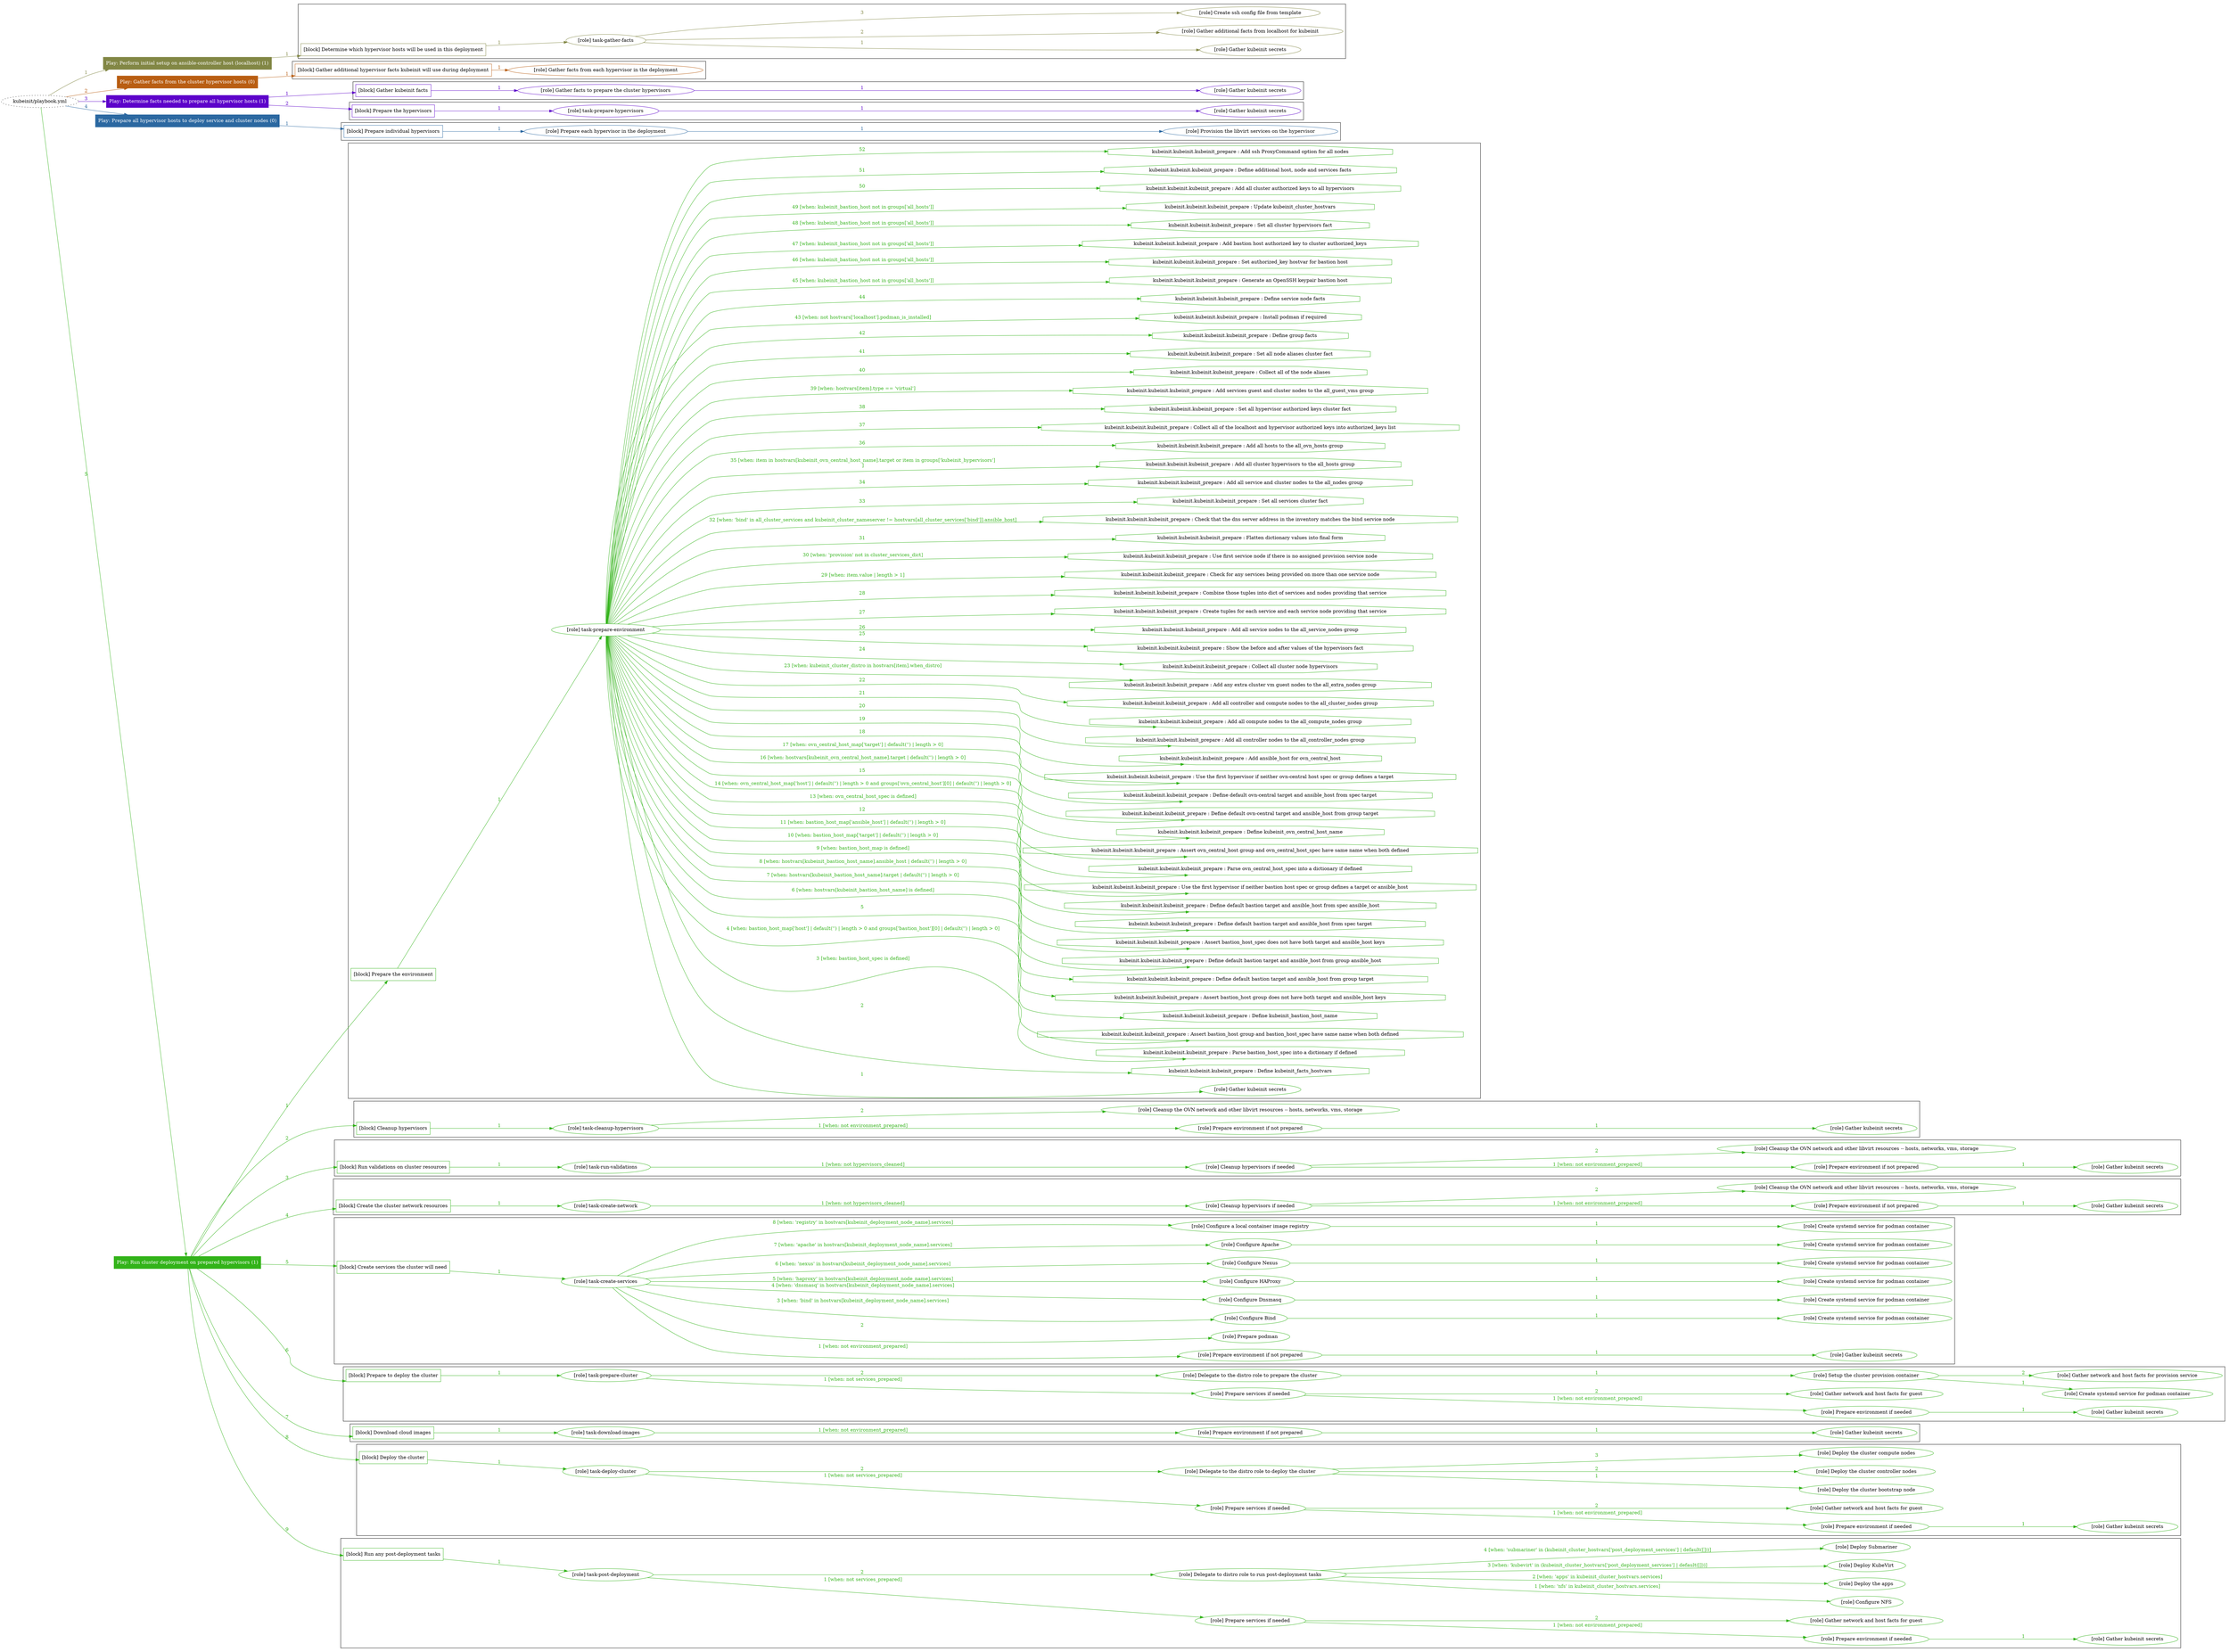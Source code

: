 digraph {
	graph [concentrate=true ordering=in rankdir=LR ratio=fill]
	edge [esep=5 sep=10]
	"kubeinit/playbook.yml" [URL="/home/runner/work/kubeinit/kubeinit/kubeinit/playbook.yml" id=playbook_bc2ef582 style=dotted]
	"kubeinit/playbook.yml" -> play_69678dbf [label="1 " color="#828745" fontcolor="#828745" id=edge_c04476a8 labeltooltip="1 " tooltip="1 "]
	subgraph "Play: Perform initial setup on ansible-controller host (localhost) (1)" {
		play_69678dbf [label="Play: Perform initial setup on ansible-controller host (localhost) (1)" URL="/home/runner/work/kubeinit/kubeinit/kubeinit/playbook.yml" color="#828745" fontcolor="#ffffff" id=play_69678dbf shape=box style=filled tooltip=localhost]
		play_69678dbf -> block_47e004d7 [label=1 color="#828745" fontcolor="#828745" id=edge_3282849e labeltooltip=1 tooltip=1]
		subgraph cluster_block_47e004d7 {
			block_47e004d7 [label="[block] Determine which hypervisor hosts will be used in this deployment" URL="/home/runner/work/kubeinit/kubeinit/kubeinit/playbook.yml" color="#828745" id=block_47e004d7 labeltooltip="Determine which hypervisor hosts will be used in this deployment" shape=box tooltip="Determine which hypervisor hosts will be used in this deployment"]
			block_47e004d7 -> role_096da523 [label="1 " color="#828745" fontcolor="#828745" id=edge_da2391fa labeltooltip="1 " tooltip="1 "]
			subgraph "task-gather-facts" {
				role_096da523 [label="[role] task-gather-facts" URL="/home/runner/work/kubeinit/kubeinit/kubeinit/playbook.yml" color="#828745" id=role_096da523 tooltip="task-gather-facts"]
				role_096da523 -> role_ea97b930 [label="1 " color="#828745" fontcolor="#828745" id=edge_ec5c5fc2 labeltooltip="1 " tooltip="1 "]
				subgraph "Gather kubeinit secrets" {
					role_ea97b930 [label="[role] Gather kubeinit secrets" URL="/home/runner/.ansible/collections/ansible_collections/kubeinit/kubeinit/roles/kubeinit_prepare/tasks/build_hypervisors_group.yml" color="#828745" id=role_ea97b930 tooltip="Gather kubeinit secrets"]
				}
				role_096da523 -> role_49c119bf [label="2 " color="#828745" fontcolor="#828745" id=edge_20191110 labeltooltip="2 " tooltip="2 "]
				subgraph "Gather additional facts from localhost for kubeinit" {
					role_49c119bf [label="[role] Gather additional facts from localhost for kubeinit" URL="/home/runner/.ansible/collections/ansible_collections/kubeinit/kubeinit/roles/kubeinit_prepare/tasks/build_hypervisors_group.yml" color="#828745" id=role_49c119bf tooltip="Gather additional facts from localhost for kubeinit"]
				}
				role_096da523 -> role_e5c75419 [label="3 " color="#828745" fontcolor="#828745" id=edge_219fae73 labeltooltip="3 " tooltip="3 "]
				subgraph "Create ssh config file from template" {
					role_e5c75419 [label="[role] Create ssh config file from template" URL="/home/runner/.ansible/collections/ansible_collections/kubeinit/kubeinit/roles/kubeinit_prepare/tasks/build_hypervisors_group.yml" color="#828745" id=role_e5c75419 tooltip="Create ssh config file from template"]
				}
			}
		}
	}
	"kubeinit/playbook.yml" -> play_a611685a [label="2 " color="#b95e13" fontcolor="#b95e13" id=edge_06da2b24 labeltooltip="2 " tooltip="2 "]
	subgraph "Play: Gather facts from the cluster hypervisor hosts (0)" {
		play_a611685a [label="Play: Gather facts from the cluster hypervisor hosts (0)" URL="/home/runner/work/kubeinit/kubeinit/kubeinit/playbook.yml" color="#b95e13" fontcolor="#ffffff" id=play_a611685a shape=box style=filled tooltip="Play: Gather facts from the cluster hypervisor hosts (0)"]
		play_a611685a -> block_93660232 [label=1 color="#b95e13" fontcolor="#b95e13" id=edge_4b075c76 labeltooltip=1 tooltip=1]
		subgraph cluster_block_93660232 {
			block_93660232 [label="[block] Gather additional hypervisor facts kubeinit will use during deployment" URL="/home/runner/work/kubeinit/kubeinit/kubeinit/playbook.yml" color="#b95e13" id=block_93660232 labeltooltip="Gather additional hypervisor facts kubeinit will use during deployment" shape=box tooltip="Gather additional hypervisor facts kubeinit will use during deployment"]
			block_93660232 -> role_fd226b02 [label="1 " color="#b95e13" fontcolor="#b95e13" id=edge_87af54b2 labeltooltip="1 " tooltip="1 "]
			subgraph "Gather facts from each hypervisor in the deployment" {
				role_fd226b02 [label="[role] Gather facts from each hypervisor in the deployment" URL="/home/runner/work/kubeinit/kubeinit/kubeinit/playbook.yml" color="#b95e13" id=role_fd226b02 tooltip="Gather facts from each hypervisor in the deployment"]
			}
		}
	}
	"kubeinit/playbook.yml" -> play_6582ec3b [label="3 " color="#5d02ca" fontcolor="#5d02ca" id=edge_59041e48 labeltooltip="3 " tooltip="3 "]
	subgraph "Play: Determine facts needed to prepare all hypervisor hosts (1)" {
		play_6582ec3b [label="Play: Determine facts needed to prepare all hypervisor hosts (1)" URL="/home/runner/work/kubeinit/kubeinit/kubeinit/playbook.yml" color="#5d02ca" fontcolor="#ffffff" id=play_6582ec3b shape=box style=filled tooltip=localhost]
		play_6582ec3b -> block_b8afaf4f [label=1 color="#5d02ca" fontcolor="#5d02ca" id=edge_19daf27f labeltooltip=1 tooltip=1]
		subgraph cluster_block_b8afaf4f {
			block_b8afaf4f [label="[block] Gather kubeinit facts" URL="/home/runner/work/kubeinit/kubeinit/kubeinit/playbook.yml" color="#5d02ca" id=block_b8afaf4f labeltooltip="Gather kubeinit facts" shape=box tooltip="Gather kubeinit facts"]
			block_b8afaf4f -> role_c70c896e [label="1 " color="#5d02ca" fontcolor="#5d02ca" id=edge_3354a6ad labeltooltip="1 " tooltip="1 "]
			subgraph "Gather facts to prepare the cluster hypervisors" {
				role_c70c896e [label="[role] Gather facts to prepare the cluster hypervisors" URL="/home/runner/work/kubeinit/kubeinit/kubeinit/playbook.yml" color="#5d02ca" id=role_c70c896e tooltip="Gather facts to prepare the cluster hypervisors"]
				role_c70c896e -> role_82f73f4d [label="1 " color="#5d02ca" fontcolor="#5d02ca" id=edge_e2e2c83f labeltooltip="1 " tooltip="1 "]
				subgraph "Gather kubeinit secrets" {
					role_82f73f4d [label="[role] Gather kubeinit secrets" URL="/home/runner/.ansible/collections/ansible_collections/kubeinit/kubeinit/roles/kubeinit_prepare/tasks/gather_kubeinit_facts.yml" color="#5d02ca" id=role_82f73f4d tooltip="Gather kubeinit secrets"]
				}
			}
		}
		play_6582ec3b -> block_ef8fccac [label=2 color="#5d02ca" fontcolor="#5d02ca" id=edge_a913a5fd labeltooltip=2 tooltip=2]
		subgraph cluster_block_ef8fccac {
			block_ef8fccac [label="[block] Prepare the hypervisors" URL="/home/runner/work/kubeinit/kubeinit/kubeinit/playbook.yml" color="#5d02ca" id=block_ef8fccac labeltooltip="Prepare the hypervisors" shape=box tooltip="Prepare the hypervisors"]
			block_ef8fccac -> role_87285a44 [label="1 " color="#5d02ca" fontcolor="#5d02ca" id=edge_14573ada labeltooltip="1 " tooltip="1 "]
			subgraph "task-prepare-hypervisors" {
				role_87285a44 [label="[role] task-prepare-hypervisors" URL="/home/runner/work/kubeinit/kubeinit/kubeinit/playbook.yml" color="#5d02ca" id=role_87285a44 tooltip="task-prepare-hypervisors"]
				role_87285a44 -> role_0fac2afc [label="1 " color="#5d02ca" fontcolor="#5d02ca" id=edge_4347a2fa labeltooltip="1 " tooltip="1 "]
				subgraph "Gather kubeinit secrets" {
					role_0fac2afc [label="[role] Gather kubeinit secrets" URL="/home/runner/.ansible/collections/ansible_collections/kubeinit/kubeinit/roles/kubeinit_prepare/tasks/gather_kubeinit_facts.yml" color="#5d02ca" id=role_0fac2afc tooltip="Gather kubeinit secrets"]
				}
			}
		}
	}
	"kubeinit/playbook.yml" -> play_e2522cb6 [label="4 " color="#2b68a1" fontcolor="#2b68a1" id=edge_a3096ce0 labeltooltip="4 " tooltip="4 "]
	subgraph "Play: Prepare all hypervisor hosts to deploy service and cluster nodes (0)" {
		play_e2522cb6 [label="Play: Prepare all hypervisor hosts to deploy service and cluster nodes (0)" URL="/home/runner/work/kubeinit/kubeinit/kubeinit/playbook.yml" color="#2b68a1" fontcolor="#ffffff" id=play_e2522cb6 shape=box style=filled tooltip="Play: Prepare all hypervisor hosts to deploy service and cluster nodes (0)"]
		play_e2522cb6 -> block_8b49a9fb [label=1 color="#2b68a1" fontcolor="#2b68a1" id=edge_0d986c25 labeltooltip=1 tooltip=1]
		subgraph cluster_block_8b49a9fb {
			block_8b49a9fb [label="[block] Prepare individual hypervisors" URL="/home/runner/work/kubeinit/kubeinit/kubeinit/playbook.yml" color="#2b68a1" id=block_8b49a9fb labeltooltip="Prepare individual hypervisors" shape=box tooltip="Prepare individual hypervisors"]
			block_8b49a9fb -> role_555e27be [label="1 " color="#2b68a1" fontcolor="#2b68a1" id=edge_854d5cff labeltooltip="1 " tooltip="1 "]
			subgraph "Prepare each hypervisor in the deployment" {
				role_555e27be [label="[role] Prepare each hypervisor in the deployment" URL="/home/runner/work/kubeinit/kubeinit/kubeinit/playbook.yml" color="#2b68a1" id=role_555e27be tooltip="Prepare each hypervisor in the deployment"]
				role_555e27be -> role_442c5ae1 [label="1 " color="#2b68a1" fontcolor="#2b68a1" id=edge_937cdb3c labeltooltip="1 " tooltip="1 "]
				subgraph "Provision the libvirt services on the hypervisor" {
					role_442c5ae1 [label="[role] Provision the libvirt services on the hypervisor" URL="/home/runner/.ansible/collections/ansible_collections/kubeinit/kubeinit/roles/kubeinit_prepare/tasks/prepare_hypervisor.yml" color="#2b68a1" id=role_442c5ae1 tooltip="Provision the libvirt services on the hypervisor"]
				}
			}
		}
	}
	"kubeinit/playbook.yml" -> play_3f878823 [label="5 " color="#32b319" fontcolor="#32b319" id=edge_d71ae014 labeltooltip="5 " tooltip="5 "]
	subgraph "Play: Run cluster deployment on prepared hypervisors (1)" {
		play_3f878823 [label="Play: Run cluster deployment on prepared hypervisors (1)" URL="/home/runner/work/kubeinit/kubeinit/kubeinit/playbook.yml" color="#32b319" fontcolor="#ffffff" id=play_3f878823 shape=box style=filled tooltip=localhost]
		play_3f878823 -> block_90d223f6 [label=1 color="#32b319" fontcolor="#32b319" id=edge_04c23134 labeltooltip=1 tooltip=1]
		subgraph cluster_block_90d223f6 {
			block_90d223f6 [label="[block] Prepare the environment" URL="/home/runner/work/kubeinit/kubeinit/kubeinit/playbook.yml" color="#32b319" id=block_90d223f6 labeltooltip="Prepare the environment" shape=box tooltip="Prepare the environment"]
			block_90d223f6 -> role_ed3651f2 [label="1 " color="#32b319" fontcolor="#32b319" id=edge_ce74787c labeltooltip="1 " tooltip="1 "]
			subgraph "task-prepare-environment" {
				role_ed3651f2 [label="[role] task-prepare-environment" URL="/home/runner/work/kubeinit/kubeinit/kubeinit/playbook.yml" color="#32b319" id=role_ed3651f2 tooltip="task-prepare-environment"]
				role_ed3651f2 -> role_b8126ede [label="1 " color="#32b319" fontcolor="#32b319" id=edge_54f05c70 labeltooltip="1 " tooltip="1 "]
				subgraph "Gather kubeinit secrets" {
					role_b8126ede [label="[role] Gather kubeinit secrets" URL="/home/runner/.ansible/collections/ansible_collections/kubeinit/kubeinit/roles/kubeinit_prepare/tasks/gather_kubeinit_facts.yml" color="#32b319" id=role_b8126ede tooltip="Gather kubeinit secrets"]
				}
				task_bb3a258a [label="kubeinit.kubeinit.kubeinit_prepare : Define kubeinit_facts_hostvars" URL="/home/runner/.ansible/collections/ansible_collections/kubeinit/kubeinit/roles/kubeinit_prepare/tasks/main.yml" color="#32b319" id=task_bb3a258a shape=octagon tooltip="kubeinit.kubeinit.kubeinit_prepare : Define kubeinit_facts_hostvars"]
				role_ed3651f2 -> task_bb3a258a [label="2 " color="#32b319" fontcolor="#32b319" id=edge_d0b989e2 labeltooltip="2 " tooltip="2 "]
				task_495b770a [label="kubeinit.kubeinit.kubeinit_prepare : Parse bastion_host_spec into a dictionary if defined" URL="/home/runner/.ansible/collections/ansible_collections/kubeinit/kubeinit/roles/kubeinit_prepare/tasks/main.yml" color="#32b319" id=task_495b770a shape=octagon tooltip="kubeinit.kubeinit.kubeinit_prepare : Parse bastion_host_spec into a dictionary if defined"]
				role_ed3651f2 -> task_495b770a [label="3 [when: bastion_host_spec is defined]" color="#32b319" fontcolor="#32b319" id=edge_94d51dd9 labeltooltip="3 [when: bastion_host_spec is defined]" tooltip="3 [when: bastion_host_spec is defined]"]
				task_6701f63f [label="kubeinit.kubeinit.kubeinit_prepare : Assert bastion_host group and bastion_host_spec have same name when both defined" URL="/home/runner/.ansible/collections/ansible_collections/kubeinit/kubeinit/roles/kubeinit_prepare/tasks/main.yml" color="#32b319" id=task_6701f63f shape=octagon tooltip="kubeinit.kubeinit.kubeinit_prepare : Assert bastion_host group and bastion_host_spec have same name when both defined"]
				role_ed3651f2 -> task_6701f63f [label="4 [when: bastion_host_map['host'] | default('') | length > 0 and groups['bastion_host'][0] | default('') | length > 0]" color="#32b319" fontcolor="#32b319" id=edge_558a7ef2 labeltooltip="4 [when: bastion_host_map['host'] | default('') | length > 0 and groups['bastion_host'][0] | default('') | length > 0]" tooltip="4 [when: bastion_host_map['host'] | default('') | length > 0 and groups['bastion_host'][0] | default('') | length > 0]"]
				task_157b0dfa [label="kubeinit.kubeinit.kubeinit_prepare : Define kubeinit_bastion_host_name" URL="/home/runner/.ansible/collections/ansible_collections/kubeinit/kubeinit/roles/kubeinit_prepare/tasks/main.yml" color="#32b319" id=task_157b0dfa shape=octagon tooltip="kubeinit.kubeinit.kubeinit_prepare : Define kubeinit_bastion_host_name"]
				role_ed3651f2 -> task_157b0dfa [label="5 " color="#32b319" fontcolor="#32b319" id=edge_b7ea28ca labeltooltip="5 " tooltip="5 "]
				task_47547c47 [label="kubeinit.kubeinit.kubeinit_prepare : Assert bastion_host group does not have both target and ansible_host keys" URL="/home/runner/.ansible/collections/ansible_collections/kubeinit/kubeinit/roles/kubeinit_prepare/tasks/main.yml" color="#32b319" id=task_47547c47 shape=octagon tooltip="kubeinit.kubeinit.kubeinit_prepare : Assert bastion_host group does not have both target and ansible_host keys"]
				role_ed3651f2 -> task_47547c47 [label="6 [when: hostvars[kubeinit_bastion_host_name] is defined]" color="#32b319" fontcolor="#32b319" id=edge_198e7570 labeltooltip="6 [when: hostvars[kubeinit_bastion_host_name] is defined]" tooltip="6 [when: hostvars[kubeinit_bastion_host_name] is defined]"]
				task_bc12605f [label="kubeinit.kubeinit.kubeinit_prepare : Define default bastion target and ansible_host from group target" URL="/home/runner/.ansible/collections/ansible_collections/kubeinit/kubeinit/roles/kubeinit_prepare/tasks/main.yml" color="#32b319" id=task_bc12605f shape=octagon tooltip="kubeinit.kubeinit.kubeinit_prepare : Define default bastion target and ansible_host from group target"]
				role_ed3651f2 -> task_bc12605f [label="7 [when: hostvars[kubeinit_bastion_host_name].target | default('') | length > 0]" color="#32b319" fontcolor="#32b319" id=edge_5225e8c9 labeltooltip="7 [when: hostvars[kubeinit_bastion_host_name].target | default('') | length > 0]" tooltip="7 [when: hostvars[kubeinit_bastion_host_name].target | default('') | length > 0]"]
				task_7bf472af [label="kubeinit.kubeinit.kubeinit_prepare : Define default bastion target and ansible_host from group ansible_host" URL="/home/runner/.ansible/collections/ansible_collections/kubeinit/kubeinit/roles/kubeinit_prepare/tasks/main.yml" color="#32b319" id=task_7bf472af shape=octagon tooltip="kubeinit.kubeinit.kubeinit_prepare : Define default bastion target and ansible_host from group ansible_host"]
				role_ed3651f2 -> task_7bf472af [label="8 [when: hostvars[kubeinit_bastion_host_name].ansible_host | default('') | length > 0]" color="#32b319" fontcolor="#32b319" id=edge_2e89a9e3 labeltooltip="8 [when: hostvars[kubeinit_bastion_host_name].ansible_host | default('') | length > 0]" tooltip="8 [when: hostvars[kubeinit_bastion_host_name].ansible_host | default('') | length > 0]"]
				task_b8e3ceaa [label="kubeinit.kubeinit.kubeinit_prepare : Assert bastion_host_spec does not have both target and ansible_host keys" URL="/home/runner/.ansible/collections/ansible_collections/kubeinit/kubeinit/roles/kubeinit_prepare/tasks/main.yml" color="#32b319" id=task_b8e3ceaa shape=octagon tooltip="kubeinit.kubeinit.kubeinit_prepare : Assert bastion_host_spec does not have both target and ansible_host keys"]
				role_ed3651f2 -> task_b8e3ceaa [label="9 [when: bastion_host_map is defined]" color="#32b319" fontcolor="#32b319" id=edge_d8634a08 labeltooltip="9 [when: bastion_host_map is defined]" tooltip="9 [when: bastion_host_map is defined]"]
				task_669877d7 [label="kubeinit.kubeinit.kubeinit_prepare : Define default bastion target and ansible_host from spec target" URL="/home/runner/.ansible/collections/ansible_collections/kubeinit/kubeinit/roles/kubeinit_prepare/tasks/main.yml" color="#32b319" id=task_669877d7 shape=octagon tooltip="kubeinit.kubeinit.kubeinit_prepare : Define default bastion target and ansible_host from spec target"]
				role_ed3651f2 -> task_669877d7 [label="10 [when: bastion_host_map['target'] | default('') | length > 0]" color="#32b319" fontcolor="#32b319" id=edge_a8ceca19 labeltooltip="10 [when: bastion_host_map['target'] | default('') | length > 0]" tooltip="10 [when: bastion_host_map['target'] | default('') | length > 0]"]
				task_f781adf5 [label="kubeinit.kubeinit.kubeinit_prepare : Define default bastion target and ansible_host from spec ansible_host" URL="/home/runner/.ansible/collections/ansible_collections/kubeinit/kubeinit/roles/kubeinit_prepare/tasks/main.yml" color="#32b319" id=task_f781adf5 shape=octagon tooltip="kubeinit.kubeinit.kubeinit_prepare : Define default bastion target and ansible_host from spec ansible_host"]
				role_ed3651f2 -> task_f781adf5 [label="11 [when: bastion_host_map['ansible_host'] | default('') | length > 0]" color="#32b319" fontcolor="#32b319" id=edge_892d2b1a labeltooltip="11 [when: bastion_host_map['ansible_host'] | default('') | length > 0]" tooltip="11 [when: bastion_host_map['ansible_host'] | default('') | length > 0]"]
				task_dedc1ec8 [label="kubeinit.kubeinit.kubeinit_prepare : Use the first hypervisor if neither bastion host spec or group defines a target or ansible_host" URL="/home/runner/.ansible/collections/ansible_collections/kubeinit/kubeinit/roles/kubeinit_prepare/tasks/main.yml" color="#32b319" id=task_dedc1ec8 shape=octagon tooltip="kubeinit.kubeinit.kubeinit_prepare : Use the first hypervisor if neither bastion host spec or group defines a target or ansible_host"]
				role_ed3651f2 -> task_dedc1ec8 [label="12 " color="#32b319" fontcolor="#32b319" id=edge_fcec12c4 labeltooltip="12 " tooltip="12 "]
				task_edd35a95 [label="kubeinit.kubeinit.kubeinit_prepare : Parse ovn_central_host_spec into a dictionary if defined" URL="/home/runner/.ansible/collections/ansible_collections/kubeinit/kubeinit/roles/kubeinit_prepare/tasks/main.yml" color="#32b319" id=task_edd35a95 shape=octagon tooltip="kubeinit.kubeinit.kubeinit_prepare : Parse ovn_central_host_spec into a dictionary if defined"]
				role_ed3651f2 -> task_edd35a95 [label="13 [when: ovn_central_host_spec is defined]" color="#32b319" fontcolor="#32b319" id=edge_286d3148 labeltooltip="13 [when: ovn_central_host_spec is defined]" tooltip="13 [when: ovn_central_host_spec is defined]"]
				task_2c190c13 [label="kubeinit.kubeinit.kubeinit_prepare : Assert ovn_central_host group and ovn_central_host_spec have same name when both defined" URL="/home/runner/.ansible/collections/ansible_collections/kubeinit/kubeinit/roles/kubeinit_prepare/tasks/main.yml" color="#32b319" id=task_2c190c13 shape=octagon tooltip="kubeinit.kubeinit.kubeinit_prepare : Assert ovn_central_host group and ovn_central_host_spec have same name when both defined"]
				role_ed3651f2 -> task_2c190c13 [label="14 [when: ovn_central_host_map['host'] | default('') | length > 0 and groups['ovn_central_host'][0] | default('') | length > 0]" color="#32b319" fontcolor="#32b319" id=edge_75a8fd7b labeltooltip="14 [when: ovn_central_host_map['host'] | default('') | length > 0 and groups['ovn_central_host'][0] | default('') | length > 0]" tooltip="14 [when: ovn_central_host_map['host'] | default('') | length > 0 and groups['ovn_central_host'][0] | default('') | length > 0]"]
				task_2e808d71 [label="kubeinit.kubeinit.kubeinit_prepare : Define kubeinit_ovn_central_host_name" URL="/home/runner/.ansible/collections/ansible_collections/kubeinit/kubeinit/roles/kubeinit_prepare/tasks/main.yml" color="#32b319" id=task_2e808d71 shape=octagon tooltip="kubeinit.kubeinit.kubeinit_prepare : Define kubeinit_ovn_central_host_name"]
				role_ed3651f2 -> task_2e808d71 [label="15 " color="#32b319" fontcolor="#32b319" id=edge_452bba18 labeltooltip="15 " tooltip="15 "]
				task_6b0af229 [label="kubeinit.kubeinit.kubeinit_prepare : Define default ovn-central target and ansible_host from group target" URL="/home/runner/.ansible/collections/ansible_collections/kubeinit/kubeinit/roles/kubeinit_prepare/tasks/main.yml" color="#32b319" id=task_6b0af229 shape=octagon tooltip="kubeinit.kubeinit.kubeinit_prepare : Define default ovn-central target and ansible_host from group target"]
				role_ed3651f2 -> task_6b0af229 [label="16 [when: hostvars[kubeinit_ovn_central_host_name].target | default('') | length > 0]" color="#32b319" fontcolor="#32b319" id=edge_cbc2c9d9 labeltooltip="16 [when: hostvars[kubeinit_ovn_central_host_name].target | default('') | length > 0]" tooltip="16 [when: hostvars[kubeinit_ovn_central_host_name].target | default('') | length > 0]"]
				task_d0c84829 [label="kubeinit.kubeinit.kubeinit_prepare : Define default ovn-central target and ansible_host from spec target" URL="/home/runner/.ansible/collections/ansible_collections/kubeinit/kubeinit/roles/kubeinit_prepare/tasks/main.yml" color="#32b319" id=task_d0c84829 shape=octagon tooltip="kubeinit.kubeinit.kubeinit_prepare : Define default ovn-central target and ansible_host from spec target"]
				role_ed3651f2 -> task_d0c84829 [label="17 [when: ovn_central_host_map['target'] | default('') | length > 0]" color="#32b319" fontcolor="#32b319" id=edge_17c5008c labeltooltip="17 [when: ovn_central_host_map['target'] | default('') | length > 0]" tooltip="17 [when: ovn_central_host_map['target'] | default('') | length > 0]"]
				task_47f1e27f [label="kubeinit.kubeinit.kubeinit_prepare : Use the first hypervisor if neither ovn-central host spec or group defines a target" URL="/home/runner/.ansible/collections/ansible_collections/kubeinit/kubeinit/roles/kubeinit_prepare/tasks/main.yml" color="#32b319" id=task_47f1e27f shape=octagon tooltip="kubeinit.kubeinit.kubeinit_prepare : Use the first hypervisor if neither ovn-central host spec or group defines a target"]
				role_ed3651f2 -> task_47f1e27f [label="18 " color="#32b319" fontcolor="#32b319" id=edge_ad309747 labeltooltip="18 " tooltip="18 "]
				task_cc94f9c7 [label="kubeinit.kubeinit.kubeinit_prepare : Add ansible_host for ovn_central_host" URL="/home/runner/.ansible/collections/ansible_collections/kubeinit/kubeinit/roles/kubeinit_prepare/tasks/main.yml" color="#32b319" id=task_cc94f9c7 shape=octagon tooltip="kubeinit.kubeinit.kubeinit_prepare : Add ansible_host for ovn_central_host"]
				role_ed3651f2 -> task_cc94f9c7 [label="19 " color="#32b319" fontcolor="#32b319" id=edge_5932df34 labeltooltip="19 " tooltip="19 "]
				task_6ecc57fe [label="kubeinit.kubeinit.kubeinit_prepare : Add all controller nodes to the all_controller_nodes group" URL="/home/runner/.ansible/collections/ansible_collections/kubeinit/kubeinit/roles/kubeinit_prepare/tasks/prepare_groups.yml" color="#32b319" id=task_6ecc57fe shape=octagon tooltip="kubeinit.kubeinit.kubeinit_prepare : Add all controller nodes to the all_controller_nodes group"]
				role_ed3651f2 -> task_6ecc57fe [label="20 " color="#32b319" fontcolor="#32b319" id=edge_945fce43 labeltooltip="20 " tooltip="20 "]
				task_7471b3b3 [label="kubeinit.kubeinit.kubeinit_prepare : Add all compute nodes to the all_compute_nodes group" URL="/home/runner/.ansible/collections/ansible_collections/kubeinit/kubeinit/roles/kubeinit_prepare/tasks/prepare_groups.yml" color="#32b319" id=task_7471b3b3 shape=octagon tooltip="kubeinit.kubeinit.kubeinit_prepare : Add all compute nodes to the all_compute_nodes group"]
				role_ed3651f2 -> task_7471b3b3 [label="21 " color="#32b319" fontcolor="#32b319" id=edge_23410c42 labeltooltip="21 " tooltip="21 "]
				task_b5175cab [label="kubeinit.kubeinit.kubeinit_prepare : Add all controller and compute nodes to the all_cluster_nodes group" URL="/home/runner/.ansible/collections/ansible_collections/kubeinit/kubeinit/roles/kubeinit_prepare/tasks/prepare_groups.yml" color="#32b319" id=task_b5175cab shape=octagon tooltip="kubeinit.kubeinit.kubeinit_prepare : Add all controller and compute nodes to the all_cluster_nodes group"]
				role_ed3651f2 -> task_b5175cab [label="22 " color="#32b319" fontcolor="#32b319" id=edge_a86051e9 labeltooltip="22 " tooltip="22 "]
				task_36f95a9b [label="kubeinit.kubeinit.kubeinit_prepare : Add any extra cluster vm guest nodes to the all_extra_nodes group" URL="/home/runner/.ansible/collections/ansible_collections/kubeinit/kubeinit/roles/kubeinit_prepare/tasks/prepare_groups.yml" color="#32b319" id=task_36f95a9b shape=octagon tooltip="kubeinit.kubeinit.kubeinit_prepare : Add any extra cluster vm guest nodes to the all_extra_nodes group"]
				role_ed3651f2 -> task_36f95a9b [label="23 [when: kubeinit_cluster_distro in hostvars[item].when_distro]" color="#32b319" fontcolor="#32b319" id=edge_3ae503bf labeltooltip="23 [when: kubeinit_cluster_distro in hostvars[item].when_distro]" tooltip="23 [when: kubeinit_cluster_distro in hostvars[item].when_distro]"]
				task_96768cac [label="kubeinit.kubeinit.kubeinit_prepare : Collect all cluster node hypervisors" URL="/home/runner/.ansible/collections/ansible_collections/kubeinit/kubeinit/roles/kubeinit_prepare/tasks/prepare_groups.yml" color="#32b319" id=task_96768cac shape=octagon tooltip="kubeinit.kubeinit.kubeinit_prepare : Collect all cluster node hypervisors"]
				role_ed3651f2 -> task_96768cac [label="24 " color="#32b319" fontcolor="#32b319" id=edge_eba05b93 labeltooltip="24 " tooltip="24 "]
				task_73186726 [label="kubeinit.kubeinit.kubeinit_prepare : Show the before and after values of the hypervisors fact" URL="/home/runner/.ansible/collections/ansible_collections/kubeinit/kubeinit/roles/kubeinit_prepare/tasks/prepare_groups.yml" color="#32b319" id=task_73186726 shape=octagon tooltip="kubeinit.kubeinit.kubeinit_prepare : Show the before and after values of the hypervisors fact"]
				role_ed3651f2 -> task_73186726 [label="25 " color="#32b319" fontcolor="#32b319" id=edge_697b252f labeltooltip="25 " tooltip="25 "]
				task_36329ed6 [label="kubeinit.kubeinit.kubeinit_prepare : Add all service nodes to the all_service_nodes group" URL="/home/runner/.ansible/collections/ansible_collections/kubeinit/kubeinit/roles/kubeinit_prepare/tasks/prepare_groups.yml" color="#32b319" id=task_36329ed6 shape=octagon tooltip="kubeinit.kubeinit.kubeinit_prepare : Add all service nodes to the all_service_nodes group"]
				role_ed3651f2 -> task_36329ed6 [label="26 " color="#32b319" fontcolor="#32b319" id=edge_08ff3dd1 labeltooltip="26 " tooltip="26 "]
				task_968588a9 [label="kubeinit.kubeinit.kubeinit_prepare : Create tuples for each service and each service node providing that service" URL="/home/runner/.ansible/collections/ansible_collections/kubeinit/kubeinit/roles/kubeinit_prepare/tasks/prepare_groups.yml" color="#32b319" id=task_968588a9 shape=octagon tooltip="kubeinit.kubeinit.kubeinit_prepare : Create tuples for each service and each service node providing that service"]
				role_ed3651f2 -> task_968588a9 [label="27 " color="#32b319" fontcolor="#32b319" id=edge_d8af2448 labeltooltip="27 " tooltip="27 "]
				task_8d833d88 [label="kubeinit.kubeinit.kubeinit_prepare : Combine those tuples into dict of services and nodes providing that service" URL="/home/runner/.ansible/collections/ansible_collections/kubeinit/kubeinit/roles/kubeinit_prepare/tasks/prepare_groups.yml" color="#32b319" id=task_8d833d88 shape=octagon tooltip="kubeinit.kubeinit.kubeinit_prepare : Combine those tuples into dict of services and nodes providing that service"]
				role_ed3651f2 -> task_8d833d88 [label="28 " color="#32b319" fontcolor="#32b319" id=edge_8e7b9212 labeltooltip="28 " tooltip="28 "]
				task_3ac0d39a [label="kubeinit.kubeinit.kubeinit_prepare : Check for any services being provided on more than one service node" URL="/home/runner/.ansible/collections/ansible_collections/kubeinit/kubeinit/roles/kubeinit_prepare/tasks/prepare_groups.yml" color="#32b319" id=task_3ac0d39a shape=octagon tooltip="kubeinit.kubeinit.kubeinit_prepare : Check for any services being provided on more than one service node"]
				role_ed3651f2 -> task_3ac0d39a [label="29 [when: item.value | length > 1]" color="#32b319" fontcolor="#32b319" id=edge_58e83006 labeltooltip="29 [when: item.value | length > 1]" tooltip="29 [when: item.value | length > 1]"]
				task_f25b4976 [label="kubeinit.kubeinit.kubeinit_prepare : Use first service node if there is no assigned provision service node" URL="/home/runner/.ansible/collections/ansible_collections/kubeinit/kubeinit/roles/kubeinit_prepare/tasks/prepare_groups.yml" color="#32b319" id=task_f25b4976 shape=octagon tooltip="kubeinit.kubeinit.kubeinit_prepare : Use first service node if there is no assigned provision service node"]
				role_ed3651f2 -> task_f25b4976 [label="30 [when: 'provision' not in cluster_services_dict]" color="#32b319" fontcolor="#32b319" id=edge_06099f85 labeltooltip="30 [when: 'provision' not in cluster_services_dict]" tooltip="30 [when: 'provision' not in cluster_services_dict]"]
				task_9dd58ce2 [label="kubeinit.kubeinit.kubeinit_prepare : Flatten dictionary values into final form" URL="/home/runner/.ansible/collections/ansible_collections/kubeinit/kubeinit/roles/kubeinit_prepare/tasks/prepare_groups.yml" color="#32b319" id=task_9dd58ce2 shape=octagon tooltip="kubeinit.kubeinit.kubeinit_prepare : Flatten dictionary values into final form"]
				role_ed3651f2 -> task_9dd58ce2 [label="31 " color="#32b319" fontcolor="#32b319" id=edge_ba4f6808 labeltooltip="31 " tooltip="31 "]
				task_bc897c46 [label="kubeinit.kubeinit.kubeinit_prepare : Check that the dns server address in the inventory matches the bind service node" URL="/home/runner/.ansible/collections/ansible_collections/kubeinit/kubeinit/roles/kubeinit_prepare/tasks/prepare_groups.yml" color="#32b319" id=task_bc897c46 shape=octagon tooltip="kubeinit.kubeinit.kubeinit_prepare : Check that the dns server address in the inventory matches the bind service node"]
				role_ed3651f2 -> task_bc897c46 [label="32 [when: 'bind' in all_cluster_services and kubeinit_cluster_nameserver != hostvars[all_cluster_services['bind']].ansible_host]" color="#32b319" fontcolor="#32b319" id=edge_d226e988 labeltooltip="32 [when: 'bind' in all_cluster_services and kubeinit_cluster_nameserver != hostvars[all_cluster_services['bind']].ansible_host]" tooltip="32 [when: 'bind' in all_cluster_services and kubeinit_cluster_nameserver != hostvars[all_cluster_services['bind']].ansible_host]"]
				task_18b3e995 [label="kubeinit.kubeinit.kubeinit_prepare : Set all services cluster fact" URL="/home/runner/.ansible/collections/ansible_collections/kubeinit/kubeinit/roles/kubeinit_prepare/tasks/prepare_groups.yml" color="#32b319" id=task_18b3e995 shape=octagon tooltip="kubeinit.kubeinit.kubeinit_prepare : Set all services cluster fact"]
				role_ed3651f2 -> task_18b3e995 [label="33 " color="#32b319" fontcolor="#32b319" id=edge_ef4f0b3d labeltooltip="33 " tooltip="33 "]
				task_6d0c0d1d [label="kubeinit.kubeinit.kubeinit_prepare : Add all service and cluster nodes to the all_nodes group" URL="/home/runner/.ansible/collections/ansible_collections/kubeinit/kubeinit/roles/kubeinit_prepare/tasks/prepare_groups.yml" color="#32b319" id=task_6d0c0d1d shape=octagon tooltip="kubeinit.kubeinit.kubeinit_prepare : Add all service and cluster nodes to the all_nodes group"]
				role_ed3651f2 -> task_6d0c0d1d [label="34 " color="#32b319" fontcolor="#32b319" id=edge_4dcf8dd5 labeltooltip="34 " tooltip="34 "]
				task_6aacb8a6 [label="kubeinit.kubeinit.kubeinit_prepare : Add all cluster hypervisors to the all_hosts group" URL="/home/runner/.ansible/collections/ansible_collections/kubeinit/kubeinit/roles/kubeinit_prepare/tasks/prepare_groups.yml" color="#32b319" id=task_6aacb8a6 shape=octagon tooltip="kubeinit.kubeinit.kubeinit_prepare : Add all cluster hypervisors to the all_hosts group"]
				role_ed3651f2 -> task_6aacb8a6 [label="35 [when: item in hostvars[kubeinit_ovn_central_host_name].target or item in groups['kubeinit_hypervisors']
]" color="#32b319" fontcolor="#32b319" id=edge_ed1cbcc4 labeltooltip="35 [when: item in hostvars[kubeinit_ovn_central_host_name].target or item in groups['kubeinit_hypervisors']
]" tooltip="35 [when: item in hostvars[kubeinit_ovn_central_host_name].target or item in groups['kubeinit_hypervisors']
]"]
				task_4c493ded [label="kubeinit.kubeinit.kubeinit_prepare : Add all hosts to the all_ovn_hosts group" URL="/home/runner/.ansible/collections/ansible_collections/kubeinit/kubeinit/roles/kubeinit_prepare/tasks/prepare_groups.yml" color="#32b319" id=task_4c493ded shape=octagon tooltip="kubeinit.kubeinit.kubeinit_prepare : Add all hosts to the all_ovn_hosts group"]
				role_ed3651f2 -> task_4c493ded [label="36 " color="#32b319" fontcolor="#32b319" id=edge_e893b3c6 labeltooltip="36 " tooltip="36 "]
				task_da026d52 [label="kubeinit.kubeinit.kubeinit_prepare : Collect all of the localhost and hypervisor authorized keys into authorized_keys list" URL="/home/runner/.ansible/collections/ansible_collections/kubeinit/kubeinit/roles/kubeinit_prepare/tasks/prepare_groups.yml" color="#32b319" id=task_da026d52 shape=octagon tooltip="kubeinit.kubeinit.kubeinit_prepare : Collect all of the localhost and hypervisor authorized keys into authorized_keys list"]
				role_ed3651f2 -> task_da026d52 [label="37 " color="#32b319" fontcolor="#32b319" id=edge_650425fe labeltooltip="37 " tooltip="37 "]
				task_ef96cf26 [label="kubeinit.kubeinit.kubeinit_prepare : Set all hypervisor authorized keys cluster fact" URL="/home/runner/.ansible/collections/ansible_collections/kubeinit/kubeinit/roles/kubeinit_prepare/tasks/prepare_groups.yml" color="#32b319" id=task_ef96cf26 shape=octagon tooltip="kubeinit.kubeinit.kubeinit_prepare : Set all hypervisor authorized keys cluster fact"]
				role_ed3651f2 -> task_ef96cf26 [label="38 " color="#32b319" fontcolor="#32b319" id=edge_aeae85da labeltooltip="38 " tooltip="38 "]
				task_2c2d72b2 [label="kubeinit.kubeinit.kubeinit_prepare : Add services guest and cluster nodes to the all_guest_vms group" URL="/home/runner/.ansible/collections/ansible_collections/kubeinit/kubeinit/roles/kubeinit_prepare/tasks/prepare_groups.yml" color="#32b319" id=task_2c2d72b2 shape=octagon tooltip="kubeinit.kubeinit.kubeinit_prepare : Add services guest and cluster nodes to the all_guest_vms group"]
				role_ed3651f2 -> task_2c2d72b2 [label="39 [when: hostvars[item].type == 'virtual']" color="#32b319" fontcolor="#32b319" id=edge_d21417a3 labeltooltip="39 [when: hostvars[item].type == 'virtual']" tooltip="39 [when: hostvars[item].type == 'virtual']"]
				task_8f17768a [label="kubeinit.kubeinit.kubeinit_prepare : Collect all of the node aliases" URL="/home/runner/.ansible/collections/ansible_collections/kubeinit/kubeinit/roles/kubeinit_prepare/tasks/prepare_groups.yml" color="#32b319" id=task_8f17768a shape=octagon tooltip="kubeinit.kubeinit.kubeinit_prepare : Collect all of the node aliases"]
				role_ed3651f2 -> task_8f17768a [label="40 " color="#32b319" fontcolor="#32b319" id=edge_1d799a1d labeltooltip="40 " tooltip="40 "]
				task_7b66e86f [label="kubeinit.kubeinit.kubeinit_prepare : Set all node aliases cluster fact" URL="/home/runner/.ansible/collections/ansible_collections/kubeinit/kubeinit/roles/kubeinit_prepare/tasks/prepare_groups.yml" color="#32b319" id=task_7b66e86f shape=octagon tooltip="kubeinit.kubeinit.kubeinit_prepare : Set all node aliases cluster fact"]
				role_ed3651f2 -> task_7b66e86f [label="41 " color="#32b319" fontcolor="#32b319" id=edge_c7645f00 labeltooltip="41 " tooltip="41 "]
				task_09ba66c6 [label="kubeinit.kubeinit.kubeinit_prepare : Define group facts" URL="/home/runner/.ansible/collections/ansible_collections/kubeinit/kubeinit/roles/kubeinit_prepare/tasks/main.yml" color="#32b319" id=task_09ba66c6 shape=octagon tooltip="kubeinit.kubeinit.kubeinit_prepare : Define group facts"]
				role_ed3651f2 -> task_09ba66c6 [label="42 " color="#32b319" fontcolor="#32b319" id=edge_bb8d784b labeltooltip="42 " tooltip="42 "]
				task_60208e8c [label="kubeinit.kubeinit.kubeinit_prepare : Install podman if required" URL="/home/runner/.ansible/collections/ansible_collections/kubeinit/kubeinit/roles/kubeinit_prepare/tasks/main.yml" color="#32b319" id=task_60208e8c shape=octagon tooltip="kubeinit.kubeinit.kubeinit_prepare : Install podman if required"]
				role_ed3651f2 -> task_60208e8c [label="43 [when: not hostvars['localhost'].podman_is_installed]" color="#32b319" fontcolor="#32b319" id=edge_d53201ae labeltooltip="43 [when: not hostvars['localhost'].podman_is_installed]" tooltip="43 [when: not hostvars['localhost'].podman_is_installed]"]
				task_44ec8682 [label="kubeinit.kubeinit.kubeinit_prepare : Define service node facts" URL="/home/runner/.ansible/collections/ansible_collections/kubeinit/kubeinit/roles/kubeinit_prepare/tasks/main.yml" color="#32b319" id=task_44ec8682 shape=octagon tooltip="kubeinit.kubeinit.kubeinit_prepare : Define service node facts"]
				role_ed3651f2 -> task_44ec8682 [label="44 " color="#32b319" fontcolor="#32b319" id=edge_eb055d31 labeltooltip="44 " tooltip="44 "]
				task_7bcbea44 [label="kubeinit.kubeinit.kubeinit_prepare : Generate an OpenSSH keypair bastion host" URL="/home/runner/.ansible/collections/ansible_collections/kubeinit/kubeinit/roles/kubeinit_prepare/tasks/main.yml" color="#32b319" id=task_7bcbea44 shape=octagon tooltip="kubeinit.kubeinit.kubeinit_prepare : Generate an OpenSSH keypair bastion host"]
				role_ed3651f2 -> task_7bcbea44 [label="45 [when: kubeinit_bastion_host not in groups['all_hosts']]" color="#32b319" fontcolor="#32b319" id=edge_87a1208c labeltooltip="45 [when: kubeinit_bastion_host not in groups['all_hosts']]" tooltip="45 [when: kubeinit_bastion_host not in groups['all_hosts']]"]
				task_fa167d0b [label="kubeinit.kubeinit.kubeinit_prepare : Set authorized_key hostvar for bastion host" URL="/home/runner/.ansible/collections/ansible_collections/kubeinit/kubeinit/roles/kubeinit_prepare/tasks/main.yml" color="#32b319" id=task_fa167d0b shape=octagon tooltip="kubeinit.kubeinit.kubeinit_prepare : Set authorized_key hostvar for bastion host"]
				role_ed3651f2 -> task_fa167d0b [label="46 [when: kubeinit_bastion_host not in groups['all_hosts']]" color="#32b319" fontcolor="#32b319" id=edge_aef40f32 labeltooltip="46 [when: kubeinit_bastion_host not in groups['all_hosts']]" tooltip="46 [when: kubeinit_bastion_host not in groups['all_hosts']]"]
				task_54048181 [label="kubeinit.kubeinit.kubeinit_prepare : Add bastion host authorized key to cluster authorized_keys" URL="/home/runner/.ansible/collections/ansible_collections/kubeinit/kubeinit/roles/kubeinit_prepare/tasks/main.yml" color="#32b319" id=task_54048181 shape=octagon tooltip="kubeinit.kubeinit.kubeinit_prepare : Add bastion host authorized key to cluster authorized_keys"]
				role_ed3651f2 -> task_54048181 [label="47 [when: kubeinit_bastion_host not in groups['all_hosts']]" color="#32b319" fontcolor="#32b319" id=edge_02961765 labeltooltip="47 [when: kubeinit_bastion_host not in groups['all_hosts']]" tooltip="47 [when: kubeinit_bastion_host not in groups['all_hosts']]"]
				task_4ae801ee [label="kubeinit.kubeinit.kubeinit_prepare : Set all cluster hypervisors fact" URL="/home/runner/.ansible/collections/ansible_collections/kubeinit/kubeinit/roles/kubeinit_prepare/tasks/main.yml" color="#32b319" id=task_4ae801ee shape=octagon tooltip="kubeinit.kubeinit.kubeinit_prepare : Set all cluster hypervisors fact"]
				role_ed3651f2 -> task_4ae801ee [label="48 [when: kubeinit_bastion_host not in groups['all_hosts']]" color="#32b319" fontcolor="#32b319" id=edge_cb216ba6 labeltooltip="48 [when: kubeinit_bastion_host not in groups['all_hosts']]" tooltip="48 [when: kubeinit_bastion_host not in groups['all_hosts']]"]
				task_1fd6fb7c [label="kubeinit.kubeinit.kubeinit_prepare : Update kubeinit_cluster_hostvars" URL="/home/runner/.ansible/collections/ansible_collections/kubeinit/kubeinit/roles/kubeinit_prepare/tasks/main.yml" color="#32b319" id=task_1fd6fb7c shape=octagon tooltip="kubeinit.kubeinit.kubeinit_prepare : Update kubeinit_cluster_hostvars"]
				role_ed3651f2 -> task_1fd6fb7c [label="49 [when: kubeinit_bastion_host not in groups['all_hosts']]" color="#32b319" fontcolor="#32b319" id=edge_0ba4c866 labeltooltip="49 [when: kubeinit_bastion_host not in groups['all_hosts']]" tooltip="49 [when: kubeinit_bastion_host not in groups['all_hosts']]"]
				task_fd2bfdb7 [label="kubeinit.kubeinit.kubeinit_prepare : Add all cluster authorized keys to all hypervisors" URL="/home/runner/.ansible/collections/ansible_collections/kubeinit/kubeinit/roles/kubeinit_prepare/tasks/main.yml" color="#32b319" id=task_fd2bfdb7 shape=octagon tooltip="kubeinit.kubeinit.kubeinit_prepare : Add all cluster authorized keys to all hypervisors"]
				role_ed3651f2 -> task_fd2bfdb7 [label="50 " color="#32b319" fontcolor="#32b319" id=edge_e698d4d2 labeltooltip="50 " tooltip="50 "]
				task_3c8a9beb [label="kubeinit.kubeinit.kubeinit_prepare : Define additional host, node and services facts" URL="/home/runner/.ansible/collections/ansible_collections/kubeinit/kubeinit/roles/kubeinit_prepare/tasks/main.yml" color="#32b319" id=task_3c8a9beb shape=octagon tooltip="kubeinit.kubeinit.kubeinit_prepare : Define additional host, node and services facts"]
				role_ed3651f2 -> task_3c8a9beb [label="51 " color="#32b319" fontcolor="#32b319" id=edge_7a03698f labeltooltip="51 " tooltip="51 "]
				task_a9a65563 [label="kubeinit.kubeinit.kubeinit_prepare : Add ssh ProxyCommand option for all nodes" URL="/home/runner/.ansible/collections/ansible_collections/kubeinit/kubeinit/roles/kubeinit_prepare/tasks/main.yml" color="#32b319" id=task_a9a65563 shape=octagon tooltip="kubeinit.kubeinit.kubeinit_prepare : Add ssh ProxyCommand option for all nodes"]
				role_ed3651f2 -> task_a9a65563 [label="52 " color="#32b319" fontcolor="#32b319" id=edge_19b2fee8 labeltooltip="52 " tooltip="52 "]
			}
		}
		play_3f878823 -> block_35a15146 [label=2 color="#32b319" fontcolor="#32b319" id=edge_d5733e30 labeltooltip=2 tooltip=2]
		subgraph cluster_block_35a15146 {
			block_35a15146 [label="[block] Cleanup hypervisors" URL="/home/runner/work/kubeinit/kubeinit/kubeinit/playbook.yml" color="#32b319" id=block_35a15146 labeltooltip="Cleanup hypervisors" shape=box tooltip="Cleanup hypervisors"]
			block_35a15146 -> role_cc60de06 [label="1 " color="#32b319" fontcolor="#32b319" id=edge_faf70bc3 labeltooltip="1 " tooltip="1 "]
			subgraph "task-cleanup-hypervisors" {
				role_cc60de06 [label="[role] task-cleanup-hypervisors" URL="/home/runner/work/kubeinit/kubeinit/kubeinit/playbook.yml" color="#32b319" id=role_cc60de06 tooltip="task-cleanup-hypervisors"]
				role_cc60de06 -> role_2d39b612 [label="1 [when: not environment_prepared]" color="#32b319" fontcolor="#32b319" id=edge_128b3a18 labeltooltip="1 [when: not environment_prepared]" tooltip="1 [when: not environment_prepared]"]
				subgraph "Prepare environment if not prepared" {
					role_2d39b612 [label="[role] Prepare environment if not prepared" URL="/home/runner/.ansible/collections/ansible_collections/kubeinit/kubeinit/roles/kubeinit_prepare/tasks/cleanup_hypervisors.yml" color="#32b319" id=role_2d39b612 tooltip="Prepare environment if not prepared"]
					role_2d39b612 -> role_3bbf19f8 [label="1 " color="#32b319" fontcolor="#32b319" id=edge_9921ba8b labeltooltip="1 " tooltip="1 "]
					subgraph "Gather kubeinit secrets" {
						role_3bbf19f8 [label="[role] Gather kubeinit secrets" URL="/home/runner/.ansible/collections/ansible_collections/kubeinit/kubeinit/roles/kubeinit_prepare/tasks/gather_kubeinit_facts.yml" color="#32b319" id=role_3bbf19f8 tooltip="Gather kubeinit secrets"]
					}
				}
				role_cc60de06 -> role_e3fede6d [label="2 " color="#32b319" fontcolor="#32b319" id=edge_b7bb3367 labeltooltip="2 " tooltip="2 "]
				subgraph "Cleanup the OVN network and other libvirt resources -- hosts, networks, vms, storage" {
					role_e3fede6d [label="[role] Cleanup the OVN network and other libvirt resources -- hosts, networks, vms, storage" URL="/home/runner/.ansible/collections/ansible_collections/kubeinit/kubeinit/roles/kubeinit_prepare/tasks/cleanup_hypervisors.yml" color="#32b319" id=role_e3fede6d tooltip="Cleanup the OVN network and other libvirt resources -- hosts, networks, vms, storage"]
				}
			}
		}
		play_3f878823 -> block_3722b0c3 [label=3 color="#32b319" fontcolor="#32b319" id=edge_8b559c93 labeltooltip=3 tooltip=3]
		subgraph cluster_block_3722b0c3 {
			block_3722b0c3 [label="[block] Run validations on cluster resources" URL="/home/runner/work/kubeinit/kubeinit/kubeinit/playbook.yml" color="#32b319" id=block_3722b0c3 labeltooltip="Run validations on cluster resources" shape=box tooltip="Run validations on cluster resources"]
			block_3722b0c3 -> role_b10bbdee [label="1 " color="#32b319" fontcolor="#32b319" id=edge_c62875e5 labeltooltip="1 " tooltip="1 "]
			subgraph "task-run-validations" {
				role_b10bbdee [label="[role] task-run-validations" URL="/home/runner/work/kubeinit/kubeinit/kubeinit/playbook.yml" color="#32b319" id=role_b10bbdee tooltip="task-run-validations"]
				role_b10bbdee -> role_2dc69c1f [label="1 [when: not hypervisors_cleaned]" color="#32b319" fontcolor="#32b319" id=edge_380fdd23 labeltooltip="1 [when: not hypervisors_cleaned]" tooltip="1 [when: not hypervisors_cleaned]"]
				subgraph "Cleanup hypervisors if needed" {
					role_2dc69c1f [label="[role] Cleanup hypervisors if needed" URL="/home/runner/.ansible/collections/ansible_collections/kubeinit/kubeinit/roles/kubeinit_validations/tasks/main.yml" color="#32b319" id=role_2dc69c1f tooltip="Cleanup hypervisors if needed"]
					role_2dc69c1f -> role_9d7ec923 [label="1 [when: not environment_prepared]" color="#32b319" fontcolor="#32b319" id=edge_8d77123b labeltooltip="1 [when: not environment_prepared]" tooltip="1 [when: not environment_prepared]"]
					subgraph "Prepare environment if not prepared" {
						role_9d7ec923 [label="[role] Prepare environment if not prepared" URL="/home/runner/.ansible/collections/ansible_collections/kubeinit/kubeinit/roles/kubeinit_prepare/tasks/cleanup_hypervisors.yml" color="#32b319" id=role_9d7ec923 tooltip="Prepare environment if not prepared"]
						role_9d7ec923 -> role_dfb0f031 [label="1 " color="#32b319" fontcolor="#32b319" id=edge_148a0217 labeltooltip="1 " tooltip="1 "]
						subgraph "Gather kubeinit secrets" {
							role_dfb0f031 [label="[role] Gather kubeinit secrets" URL="/home/runner/.ansible/collections/ansible_collections/kubeinit/kubeinit/roles/kubeinit_prepare/tasks/gather_kubeinit_facts.yml" color="#32b319" id=role_dfb0f031 tooltip="Gather kubeinit secrets"]
						}
					}
					role_2dc69c1f -> role_da098d9a [label="2 " color="#32b319" fontcolor="#32b319" id=edge_fa89ed91 labeltooltip="2 " tooltip="2 "]
					subgraph "Cleanup the OVN network and other libvirt resources -- hosts, networks, vms, storage" {
						role_da098d9a [label="[role] Cleanup the OVN network and other libvirt resources -- hosts, networks, vms, storage" URL="/home/runner/.ansible/collections/ansible_collections/kubeinit/kubeinit/roles/kubeinit_prepare/tasks/cleanup_hypervisors.yml" color="#32b319" id=role_da098d9a tooltip="Cleanup the OVN network and other libvirt resources -- hosts, networks, vms, storage"]
					}
				}
			}
		}
		play_3f878823 -> block_5ae55d80 [label=4 color="#32b319" fontcolor="#32b319" id=edge_761ff34c labeltooltip=4 tooltip=4]
		subgraph cluster_block_5ae55d80 {
			block_5ae55d80 [label="[block] Create the cluster network resources" URL="/home/runner/work/kubeinit/kubeinit/kubeinit/playbook.yml" color="#32b319" id=block_5ae55d80 labeltooltip="Create the cluster network resources" shape=box tooltip="Create the cluster network resources"]
			block_5ae55d80 -> role_51e4b834 [label="1 " color="#32b319" fontcolor="#32b319" id=edge_abc0493d labeltooltip="1 " tooltip="1 "]
			subgraph "task-create-network" {
				role_51e4b834 [label="[role] task-create-network" URL="/home/runner/work/kubeinit/kubeinit/kubeinit/playbook.yml" color="#32b319" id=role_51e4b834 tooltip="task-create-network"]
				role_51e4b834 -> role_ace94d25 [label="1 [when: not hypervisors_cleaned]" color="#32b319" fontcolor="#32b319" id=edge_604e39cf labeltooltip="1 [when: not hypervisors_cleaned]" tooltip="1 [when: not hypervisors_cleaned]"]
				subgraph "Cleanup hypervisors if needed" {
					role_ace94d25 [label="[role] Cleanup hypervisors if needed" URL="/home/runner/.ansible/collections/ansible_collections/kubeinit/kubeinit/roles/kubeinit_libvirt/tasks/create_network.yml" color="#32b319" id=role_ace94d25 tooltip="Cleanup hypervisors if needed"]
					role_ace94d25 -> role_3b1133e5 [label="1 [when: not environment_prepared]" color="#32b319" fontcolor="#32b319" id=edge_85f7db29 labeltooltip="1 [when: not environment_prepared]" tooltip="1 [when: not environment_prepared]"]
					subgraph "Prepare environment if not prepared" {
						role_3b1133e5 [label="[role] Prepare environment if not prepared" URL="/home/runner/.ansible/collections/ansible_collections/kubeinit/kubeinit/roles/kubeinit_prepare/tasks/cleanup_hypervisors.yml" color="#32b319" id=role_3b1133e5 tooltip="Prepare environment if not prepared"]
						role_3b1133e5 -> role_2bcead4b [label="1 " color="#32b319" fontcolor="#32b319" id=edge_339b570b labeltooltip="1 " tooltip="1 "]
						subgraph "Gather kubeinit secrets" {
							role_2bcead4b [label="[role] Gather kubeinit secrets" URL="/home/runner/.ansible/collections/ansible_collections/kubeinit/kubeinit/roles/kubeinit_prepare/tasks/gather_kubeinit_facts.yml" color="#32b319" id=role_2bcead4b tooltip="Gather kubeinit secrets"]
						}
					}
					role_ace94d25 -> role_96f82867 [label="2 " color="#32b319" fontcolor="#32b319" id=edge_d3f889a0 labeltooltip="2 " tooltip="2 "]
					subgraph "Cleanup the OVN network and other libvirt resources -- hosts, networks, vms, storage" {
						role_96f82867 [label="[role] Cleanup the OVN network and other libvirt resources -- hosts, networks, vms, storage" URL="/home/runner/.ansible/collections/ansible_collections/kubeinit/kubeinit/roles/kubeinit_prepare/tasks/cleanup_hypervisors.yml" color="#32b319" id=role_96f82867 tooltip="Cleanup the OVN network and other libvirt resources -- hosts, networks, vms, storage"]
					}
				}
			}
		}
		play_3f878823 -> block_bfa084c0 [label=5 color="#32b319" fontcolor="#32b319" id=edge_daef5972 labeltooltip=5 tooltip=5]
		subgraph cluster_block_bfa084c0 {
			block_bfa084c0 [label="[block] Create services the cluster will need" URL="/home/runner/work/kubeinit/kubeinit/kubeinit/playbook.yml" color="#32b319" id=block_bfa084c0 labeltooltip="Create services the cluster will need" shape=box tooltip="Create services the cluster will need"]
			block_bfa084c0 -> role_dbdc5895 [label="1 " color="#32b319" fontcolor="#32b319" id=edge_66659d1a labeltooltip="1 " tooltip="1 "]
			subgraph "task-create-services" {
				role_dbdc5895 [label="[role] task-create-services" URL="/home/runner/work/kubeinit/kubeinit/kubeinit/playbook.yml" color="#32b319" id=role_dbdc5895 tooltip="task-create-services"]
				role_dbdc5895 -> role_a07f06f0 [label="1 [when: not environment_prepared]" color="#32b319" fontcolor="#32b319" id=edge_25882fcf labeltooltip="1 [when: not environment_prepared]" tooltip="1 [when: not environment_prepared]"]
				subgraph "Prepare environment if not prepared" {
					role_a07f06f0 [label="[role] Prepare environment if not prepared" URL="/home/runner/.ansible/collections/ansible_collections/kubeinit/kubeinit/roles/kubeinit_services/tasks/main.yml" color="#32b319" id=role_a07f06f0 tooltip="Prepare environment if not prepared"]
					role_a07f06f0 -> role_3a182d6f [label="1 " color="#32b319" fontcolor="#32b319" id=edge_635476dc labeltooltip="1 " tooltip="1 "]
					subgraph "Gather kubeinit secrets" {
						role_3a182d6f [label="[role] Gather kubeinit secrets" URL="/home/runner/.ansible/collections/ansible_collections/kubeinit/kubeinit/roles/kubeinit_prepare/tasks/gather_kubeinit_facts.yml" color="#32b319" id=role_3a182d6f tooltip="Gather kubeinit secrets"]
					}
				}
				role_dbdc5895 -> role_99342749 [label="2 " color="#32b319" fontcolor="#32b319" id=edge_87a44005 labeltooltip="2 " tooltip="2 "]
				subgraph "Prepare podman" {
					role_99342749 [label="[role] Prepare podman" URL="/home/runner/.ansible/collections/ansible_collections/kubeinit/kubeinit/roles/kubeinit_services/tasks/00_create_service_pod.yml" color="#32b319" id=role_99342749 tooltip="Prepare podman"]
				}
				role_dbdc5895 -> role_98461f8f [label="3 [when: 'bind' in hostvars[kubeinit_deployment_node_name].services]" color="#32b319" fontcolor="#32b319" id=edge_5f99d86a labeltooltip="3 [when: 'bind' in hostvars[kubeinit_deployment_node_name].services]" tooltip="3 [when: 'bind' in hostvars[kubeinit_deployment_node_name].services]"]
				subgraph "Configure Bind" {
					role_98461f8f [label="[role] Configure Bind" URL="/home/runner/.ansible/collections/ansible_collections/kubeinit/kubeinit/roles/kubeinit_services/tasks/start_services_containers.yml" color="#32b319" id=role_98461f8f tooltip="Configure Bind"]
					role_98461f8f -> role_15c2e097 [label="1 " color="#32b319" fontcolor="#32b319" id=edge_562cd2e4 labeltooltip="1 " tooltip="1 "]
					subgraph "Create systemd service for podman container" {
						role_15c2e097 [label="[role] Create systemd service for podman container" URL="/home/runner/.ansible/collections/ansible_collections/kubeinit/kubeinit/roles/kubeinit_bind/tasks/main.yml" color="#32b319" id=role_15c2e097 tooltip="Create systemd service for podman container"]
					}
				}
				role_dbdc5895 -> role_7c329433 [label="4 [when: 'dnsmasq' in hostvars[kubeinit_deployment_node_name].services]" color="#32b319" fontcolor="#32b319" id=edge_15274cd5 labeltooltip="4 [when: 'dnsmasq' in hostvars[kubeinit_deployment_node_name].services]" tooltip="4 [when: 'dnsmasq' in hostvars[kubeinit_deployment_node_name].services]"]
				subgraph "Configure Dnsmasq" {
					role_7c329433 [label="[role] Configure Dnsmasq" URL="/home/runner/.ansible/collections/ansible_collections/kubeinit/kubeinit/roles/kubeinit_services/tasks/start_services_containers.yml" color="#32b319" id=role_7c329433 tooltip="Configure Dnsmasq"]
					role_7c329433 -> role_c7e8c60e [label="1 " color="#32b319" fontcolor="#32b319" id=edge_2d565759 labeltooltip="1 " tooltip="1 "]
					subgraph "Create systemd service for podman container" {
						role_c7e8c60e [label="[role] Create systemd service for podman container" URL="/home/runner/.ansible/collections/ansible_collections/kubeinit/kubeinit/roles/kubeinit_dnsmasq/tasks/main.yml" color="#32b319" id=role_c7e8c60e tooltip="Create systemd service for podman container"]
					}
				}
				role_dbdc5895 -> role_80843f7b [label="5 [when: 'haproxy' in hostvars[kubeinit_deployment_node_name].services]" color="#32b319" fontcolor="#32b319" id=edge_4ba8d9d3 labeltooltip="5 [when: 'haproxy' in hostvars[kubeinit_deployment_node_name].services]" tooltip="5 [when: 'haproxy' in hostvars[kubeinit_deployment_node_name].services]"]
				subgraph "Configure HAProxy" {
					role_80843f7b [label="[role] Configure HAProxy" URL="/home/runner/.ansible/collections/ansible_collections/kubeinit/kubeinit/roles/kubeinit_services/tasks/start_services_containers.yml" color="#32b319" id=role_80843f7b tooltip="Configure HAProxy"]
					role_80843f7b -> role_d70e87b8 [label="1 " color="#32b319" fontcolor="#32b319" id=edge_54bfd15f labeltooltip="1 " tooltip="1 "]
					subgraph "Create systemd service for podman container" {
						role_d70e87b8 [label="[role] Create systemd service for podman container" URL="/home/runner/.ansible/collections/ansible_collections/kubeinit/kubeinit/roles/kubeinit_haproxy/tasks/main.yml" color="#32b319" id=role_d70e87b8 tooltip="Create systemd service for podman container"]
					}
				}
				role_dbdc5895 -> role_b89688bb [label="6 [when: 'nexus' in hostvars[kubeinit_deployment_node_name].services]" color="#32b319" fontcolor="#32b319" id=edge_c492854e labeltooltip="6 [when: 'nexus' in hostvars[kubeinit_deployment_node_name].services]" tooltip="6 [when: 'nexus' in hostvars[kubeinit_deployment_node_name].services]"]
				subgraph "Configure Nexus" {
					role_b89688bb [label="[role] Configure Nexus" URL="/home/runner/.ansible/collections/ansible_collections/kubeinit/kubeinit/roles/kubeinit_services/tasks/start_services_containers.yml" color="#32b319" id=role_b89688bb tooltip="Configure Nexus"]
					role_b89688bb -> role_855f6562 [label="1 " color="#32b319" fontcolor="#32b319" id=edge_99abef50 labeltooltip="1 " tooltip="1 "]
					subgraph "Create systemd service for podman container" {
						role_855f6562 [label="[role] Create systemd service for podman container" URL="/home/runner/.ansible/collections/ansible_collections/kubeinit/kubeinit/roles/kubeinit_nexus/tasks/main.yml" color="#32b319" id=role_855f6562 tooltip="Create systemd service for podman container"]
					}
				}
				role_dbdc5895 -> role_c4f095cf [label="7 [when: 'apache' in hostvars[kubeinit_deployment_node_name].services]" color="#32b319" fontcolor="#32b319" id=edge_90ec2704 labeltooltip="7 [when: 'apache' in hostvars[kubeinit_deployment_node_name].services]" tooltip="7 [when: 'apache' in hostvars[kubeinit_deployment_node_name].services]"]
				subgraph "Configure Apache" {
					role_c4f095cf [label="[role] Configure Apache" URL="/home/runner/.ansible/collections/ansible_collections/kubeinit/kubeinit/roles/kubeinit_services/tasks/start_services_containers.yml" color="#32b319" id=role_c4f095cf tooltip="Configure Apache"]
					role_c4f095cf -> role_2a569ef3 [label="1 " color="#32b319" fontcolor="#32b319" id=edge_cb144cf8 labeltooltip="1 " tooltip="1 "]
					subgraph "Create systemd service for podman container" {
						role_2a569ef3 [label="[role] Create systemd service for podman container" URL="/home/runner/.ansible/collections/ansible_collections/kubeinit/kubeinit/roles/kubeinit_apache/tasks/main.yml" color="#32b319" id=role_2a569ef3 tooltip="Create systemd service for podman container"]
					}
				}
				role_dbdc5895 -> role_b144dfba [label="8 [when: 'registry' in hostvars[kubeinit_deployment_node_name].services]" color="#32b319" fontcolor="#32b319" id=edge_65bcc7d2 labeltooltip="8 [when: 'registry' in hostvars[kubeinit_deployment_node_name].services]" tooltip="8 [when: 'registry' in hostvars[kubeinit_deployment_node_name].services]"]
				subgraph "Configure a local container image registry" {
					role_b144dfba [label="[role] Configure a local container image registry" URL="/home/runner/.ansible/collections/ansible_collections/kubeinit/kubeinit/roles/kubeinit_services/tasks/start_services_containers.yml" color="#32b319" id=role_b144dfba tooltip="Configure a local container image registry"]
					role_b144dfba -> role_778cb982 [label="1 " color="#32b319" fontcolor="#32b319" id=edge_69950358 labeltooltip="1 " tooltip="1 "]
					subgraph "Create systemd service for podman container" {
						role_778cb982 [label="[role] Create systemd service for podman container" URL="/home/runner/.ansible/collections/ansible_collections/kubeinit/kubeinit/roles/kubeinit_registry/tasks/main.yml" color="#32b319" id=role_778cb982 tooltip="Create systemd service for podman container"]
					}
				}
			}
		}
		play_3f878823 -> block_f2d9d8a8 [label=6 color="#32b319" fontcolor="#32b319" id=edge_f55c0172 labeltooltip=6 tooltip=6]
		subgraph cluster_block_f2d9d8a8 {
			block_f2d9d8a8 [label="[block] Prepare to deploy the cluster" URL="/home/runner/work/kubeinit/kubeinit/kubeinit/playbook.yml" color="#32b319" id=block_f2d9d8a8 labeltooltip="Prepare to deploy the cluster" shape=box tooltip="Prepare to deploy the cluster"]
			block_f2d9d8a8 -> role_68345cbf [label="1 " color="#32b319" fontcolor="#32b319" id=edge_d3fad962 labeltooltip="1 " tooltip="1 "]
			subgraph "task-prepare-cluster" {
				role_68345cbf [label="[role] task-prepare-cluster" URL="/home/runner/work/kubeinit/kubeinit/kubeinit/playbook.yml" color="#32b319" id=role_68345cbf tooltip="task-prepare-cluster"]
				role_68345cbf -> role_37c1fa13 [label="1 [when: not services_prepared]" color="#32b319" fontcolor="#32b319" id=edge_0b030d3a labeltooltip="1 [when: not services_prepared]" tooltip="1 [when: not services_prepared]"]
				subgraph "Prepare services if needed" {
					role_37c1fa13 [label="[role] Prepare services if needed" URL="/home/runner/.ansible/collections/ansible_collections/kubeinit/kubeinit/roles/kubeinit_prepare/tasks/prepare_cluster.yml" color="#32b319" id=role_37c1fa13 tooltip="Prepare services if needed"]
					role_37c1fa13 -> role_0a500f15 [label="1 [when: not environment_prepared]" color="#32b319" fontcolor="#32b319" id=edge_82d8e434 labeltooltip="1 [when: not environment_prepared]" tooltip="1 [when: not environment_prepared]"]
					subgraph "Prepare environment if needed" {
						role_0a500f15 [label="[role] Prepare environment if needed" URL="/home/runner/.ansible/collections/ansible_collections/kubeinit/kubeinit/roles/kubeinit_services/tasks/prepare_services.yml" color="#32b319" id=role_0a500f15 tooltip="Prepare environment if needed"]
						role_0a500f15 -> role_95accb5b [label="1 " color="#32b319" fontcolor="#32b319" id=edge_2ccbd1f3 labeltooltip="1 " tooltip="1 "]
						subgraph "Gather kubeinit secrets" {
							role_95accb5b [label="[role] Gather kubeinit secrets" URL="/home/runner/.ansible/collections/ansible_collections/kubeinit/kubeinit/roles/kubeinit_prepare/tasks/gather_kubeinit_facts.yml" color="#32b319" id=role_95accb5b tooltip="Gather kubeinit secrets"]
						}
					}
					role_37c1fa13 -> role_6fb96c95 [label="2 " color="#32b319" fontcolor="#32b319" id=edge_c3efccb7 labeltooltip="2 " tooltip="2 "]
					subgraph "Gather network and host facts for guest" {
						role_6fb96c95 [label="[role] Gather network and host facts for guest" URL="/home/runner/.ansible/collections/ansible_collections/kubeinit/kubeinit/roles/kubeinit_services/tasks/prepare_services.yml" color="#32b319" id=role_6fb96c95 tooltip="Gather network and host facts for guest"]
					}
				}
				role_68345cbf -> role_14a650af [label="2 " color="#32b319" fontcolor="#32b319" id=edge_dd2b4c47 labeltooltip="2 " tooltip="2 "]
				subgraph "Delegate to the distro role to prepare the cluster" {
					role_14a650af [label="[role] Delegate to the distro role to prepare the cluster" URL="/home/runner/.ansible/collections/ansible_collections/kubeinit/kubeinit/roles/kubeinit_prepare/tasks/prepare_cluster.yml" color="#32b319" id=role_14a650af tooltip="Delegate to the distro role to prepare the cluster"]
					role_14a650af -> role_b3ac52c8 [label="1 " color="#32b319" fontcolor="#32b319" id=edge_6370d02f labeltooltip="1 " tooltip="1 "]
					subgraph "Setup the cluster provision container" {
						role_b3ac52c8 [label="[role] Setup the cluster provision container" URL="/home/runner/.ansible/collections/ansible_collections/kubeinit/kubeinit/roles/kubeinit_okd/tasks/prepare_cluster.yml" color="#32b319" id=role_b3ac52c8 tooltip="Setup the cluster provision container"]
						role_b3ac52c8 -> role_d90ba3a7 [label="1 " color="#32b319" fontcolor="#32b319" id=edge_6e8b0713 labeltooltip="1 " tooltip="1 "]
						subgraph "Create systemd service for podman container" {
							role_d90ba3a7 [label="[role] Create systemd service for podman container" URL="/home/runner/.ansible/collections/ansible_collections/kubeinit/kubeinit/roles/kubeinit_services/tasks/create_provision_container.yml" color="#32b319" id=role_d90ba3a7 tooltip="Create systemd service for podman container"]
						}
						role_b3ac52c8 -> role_d43f59c3 [label="2 " color="#32b319" fontcolor="#32b319" id=edge_d96f85bf labeltooltip="2 " tooltip="2 "]
						subgraph "Gather network and host facts for provision service" {
							role_d43f59c3 [label="[role] Gather network and host facts for provision service" URL="/home/runner/.ansible/collections/ansible_collections/kubeinit/kubeinit/roles/kubeinit_services/tasks/create_provision_container.yml" color="#32b319" id=role_d43f59c3 tooltip="Gather network and host facts for provision service"]
						}
					}
				}
			}
		}
		play_3f878823 -> block_42588bd7 [label=7 color="#32b319" fontcolor="#32b319" id=edge_3c92a6b8 labeltooltip=7 tooltip=7]
		subgraph cluster_block_42588bd7 {
			block_42588bd7 [label="[block] Download cloud images" URL="/home/runner/work/kubeinit/kubeinit/kubeinit/playbook.yml" color="#32b319" id=block_42588bd7 labeltooltip="Download cloud images" shape=box tooltip="Download cloud images"]
			block_42588bd7 -> role_d451549c [label="1 " color="#32b319" fontcolor="#32b319" id=edge_a920c78c labeltooltip="1 " tooltip="1 "]
			subgraph "task-download-images" {
				role_d451549c [label="[role] task-download-images" URL="/home/runner/work/kubeinit/kubeinit/kubeinit/playbook.yml" color="#32b319" id=role_d451549c tooltip="task-download-images"]
				role_d451549c -> role_931a2715 [label="1 [when: not environment_prepared]" color="#32b319" fontcolor="#32b319" id=edge_3871fd1f labeltooltip="1 [when: not environment_prepared]" tooltip="1 [when: not environment_prepared]"]
				subgraph "Prepare environment if not prepared" {
					role_931a2715 [label="[role] Prepare environment if not prepared" URL="/home/runner/.ansible/collections/ansible_collections/kubeinit/kubeinit/roles/kubeinit_libvirt/tasks/download_cloud_images.yml" color="#32b319" id=role_931a2715 tooltip="Prepare environment if not prepared"]
					role_931a2715 -> role_73e6877c [label="1 " color="#32b319" fontcolor="#32b319" id=edge_7f89f301 labeltooltip="1 " tooltip="1 "]
					subgraph "Gather kubeinit secrets" {
						role_73e6877c [label="[role] Gather kubeinit secrets" URL="/home/runner/.ansible/collections/ansible_collections/kubeinit/kubeinit/roles/kubeinit_prepare/tasks/gather_kubeinit_facts.yml" color="#32b319" id=role_73e6877c tooltip="Gather kubeinit secrets"]
					}
				}
			}
		}
		play_3f878823 -> block_5739fd82 [label=8 color="#32b319" fontcolor="#32b319" id=edge_57b9fcc8 labeltooltip=8 tooltip=8]
		subgraph cluster_block_5739fd82 {
			block_5739fd82 [label="[block] Deploy the cluster" URL="/home/runner/work/kubeinit/kubeinit/kubeinit/playbook.yml" color="#32b319" id=block_5739fd82 labeltooltip="Deploy the cluster" shape=box tooltip="Deploy the cluster"]
			block_5739fd82 -> role_16848c45 [label="1 " color="#32b319" fontcolor="#32b319" id=edge_5dc94352 labeltooltip="1 " tooltip="1 "]
			subgraph "task-deploy-cluster" {
				role_16848c45 [label="[role] task-deploy-cluster" URL="/home/runner/work/kubeinit/kubeinit/kubeinit/playbook.yml" color="#32b319" id=role_16848c45 tooltip="task-deploy-cluster"]
				role_16848c45 -> role_72369757 [label="1 [when: not services_prepared]" color="#32b319" fontcolor="#32b319" id=edge_ef6164ed labeltooltip="1 [when: not services_prepared]" tooltip="1 [when: not services_prepared]"]
				subgraph "Prepare services if needed" {
					role_72369757 [label="[role] Prepare services if needed" URL="/home/runner/.ansible/collections/ansible_collections/kubeinit/kubeinit/roles/kubeinit_prepare/tasks/deploy_cluster.yml" color="#32b319" id=role_72369757 tooltip="Prepare services if needed"]
					role_72369757 -> role_aa086064 [label="1 [when: not environment_prepared]" color="#32b319" fontcolor="#32b319" id=edge_d5841fef labeltooltip="1 [when: not environment_prepared]" tooltip="1 [when: not environment_prepared]"]
					subgraph "Prepare environment if needed" {
						role_aa086064 [label="[role] Prepare environment if needed" URL="/home/runner/.ansible/collections/ansible_collections/kubeinit/kubeinit/roles/kubeinit_services/tasks/prepare_services.yml" color="#32b319" id=role_aa086064 tooltip="Prepare environment if needed"]
						role_aa086064 -> role_35a17e39 [label="1 " color="#32b319" fontcolor="#32b319" id=edge_ca6bfc00 labeltooltip="1 " tooltip="1 "]
						subgraph "Gather kubeinit secrets" {
							role_35a17e39 [label="[role] Gather kubeinit secrets" URL="/home/runner/.ansible/collections/ansible_collections/kubeinit/kubeinit/roles/kubeinit_prepare/tasks/gather_kubeinit_facts.yml" color="#32b319" id=role_35a17e39 tooltip="Gather kubeinit secrets"]
						}
					}
					role_72369757 -> role_4668092d [label="2 " color="#32b319" fontcolor="#32b319" id=edge_30a1afc3 labeltooltip="2 " tooltip="2 "]
					subgraph "Gather network and host facts for guest" {
						role_4668092d [label="[role] Gather network and host facts for guest" URL="/home/runner/.ansible/collections/ansible_collections/kubeinit/kubeinit/roles/kubeinit_services/tasks/prepare_services.yml" color="#32b319" id=role_4668092d tooltip="Gather network and host facts for guest"]
					}
				}
				role_16848c45 -> role_ba57a493 [label="2 " color="#32b319" fontcolor="#32b319" id=edge_7518579a labeltooltip="2 " tooltip="2 "]
				subgraph "Delegate to the distro role to deploy the cluster" {
					role_ba57a493 [label="[role] Delegate to the distro role to deploy the cluster" URL="/home/runner/.ansible/collections/ansible_collections/kubeinit/kubeinit/roles/kubeinit_prepare/tasks/deploy_cluster.yml" color="#32b319" id=role_ba57a493 tooltip="Delegate to the distro role to deploy the cluster"]
					role_ba57a493 -> role_8d553c03 [label="1 " color="#32b319" fontcolor="#32b319" id=edge_d42e7ca4 labeltooltip="1 " tooltip="1 "]
					subgraph "Deploy the cluster bootstrap node" {
						role_8d553c03 [label="[role] Deploy the cluster bootstrap node" URL="/home/runner/.ansible/collections/ansible_collections/kubeinit/kubeinit/roles/kubeinit_okd/tasks/main.yml" color="#32b319" id=role_8d553c03 tooltip="Deploy the cluster bootstrap node"]
					}
					role_ba57a493 -> role_ab29176b [label="2 " color="#32b319" fontcolor="#32b319" id=edge_f5b5a58c labeltooltip="2 " tooltip="2 "]
					subgraph "Deploy the cluster controller nodes" {
						role_ab29176b [label="[role] Deploy the cluster controller nodes" URL="/home/runner/.ansible/collections/ansible_collections/kubeinit/kubeinit/roles/kubeinit_okd/tasks/main.yml" color="#32b319" id=role_ab29176b tooltip="Deploy the cluster controller nodes"]
					}
					role_ba57a493 -> role_2bd486cc [label="3 " color="#32b319" fontcolor="#32b319" id=edge_93d54d9f labeltooltip="3 " tooltip="3 "]
					subgraph "Deploy the cluster compute nodes" {
						role_2bd486cc [label="[role] Deploy the cluster compute nodes" URL="/home/runner/.ansible/collections/ansible_collections/kubeinit/kubeinit/roles/kubeinit_okd/tasks/main.yml" color="#32b319" id=role_2bd486cc tooltip="Deploy the cluster compute nodes"]
					}
				}
			}
		}
		play_3f878823 -> block_ea097d59 [label=9 color="#32b319" fontcolor="#32b319" id=edge_a90cb345 labeltooltip=9 tooltip=9]
		subgraph cluster_block_ea097d59 {
			block_ea097d59 [label="[block] Run any post-deployment tasks" URL="/home/runner/work/kubeinit/kubeinit/kubeinit/playbook.yml" color="#32b319" id=block_ea097d59 labeltooltip="Run any post-deployment tasks" shape=box tooltip="Run any post-deployment tasks"]
			block_ea097d59 -> role_5e8a907b [label="1 " color="#32b319" fontcolor="#32b319" id=edge_747e3cbe labeltooltip="1 " tooltip="1 "]
			subgraph "task-post-deployment" {
				role_5e8a907b [label="[role] task-post-deployment" URL="/home/runner/work/kubeinit/kubeinit/kubeinit/playbook.yml" color="#32b319" id=role_5e8a907b tooltip="task-post-deployment"]
				role_5e8a907b -> role_c798c5e0 [label="1 [when: not services_prepared]" color="#32b319" fontcolor="#32b319" id=edge_96aca968 labeltooltip="1 [when: not services_prepared]" tooltip="1 [when: not services_prepared]"]
				subgraph "Prepare services if needed" {
					role_c798c5e0 [label="[role] Prepare services if needed" URL="/home/runner/.ansible/collections/ansible_collections/kubeinit/kubeinit/roles/kubeinit_prepare/tasks/post_deployment.yml" color="#32b319" id=role_c798c5e0 tooltip="Prepare services if needed"]
					role_c798c5e0 -> role_627a3080 [label="1 [when: not environment_prepared]" color="#32b319" fontcolor="#32b319" id=edge_418fea3d labeltooltip="1 [when: not environment_prepared]" tooltip="1 [when: not environment_prepared]"]
					subgraph "Prepare environment if needed" {
						role_627a3080 [label="[role] Prepare environment if needed" URL="/home/runner/.ansible/collections/ansible_collections/kubeinit/kubeinit/roles/kubeinit_services/tasks/prepare_services.yml" color="#32b319" id=role_627a3080 tooltip="Prepare environment if needed"]
						role_627a3080 -> role_8f8a36a6 [label="1 " color="#32b319" fontcolor="#32b319" id=edge_c0105f82 labeltooltip="1 " tooltip="1 "]
						subgraph "Gather kubeinit secrets" {
							role_8f8a36a6 [label="[role] Gather kubeinit secrets" URL="/home/runner/.ansible/collections/ansible_collections/kubeinit/kubeinit/roles/kubeinit_prepare/tasks/gather_kubeinit_facts.yml" color="#32b319" id=role_8f8a36a6 tooltip="Gather kubeinit secrets"]
						}
					}
					role_c798c5e0 -> role_f3220914 [label="2 " color="#32b319" fontcolor="#32b319" id=edge_feb26647 labeltooltip="2 " tooltip="2 "]
					subgraph "Gather network and host facts for guest" {
						role_f3220914 [label="[role] Gather network and host facts for guest" URL="/home/runner/.ansible/collections/ansible_collections/kubeinit/kubeinit/roles/kubeinit_services/tasks/prepare_services.yml" color="#32b319" id=role_f3220914 tooltip="Gather network and host facts for guest"]
					}
				}
				role_5e8a907b -> role_b321d090 [label="2 " color="#32b319" fontcolor="#32b319" id=edge_d7690cd0 labeltooltip="2 " tooltip="2 "]
				subgraph "Delegate to distro role to run post-deployment tasks" {
					role_b321d090 [label="[role] Delegate to distro role to run post-deployment tasks" URL="/home/runner/.ansible/collections/ansible_collections/kubeinit/kubeinit/roles/kubeinit_prepare/tasks/post_deployment.yml" color="#32b319" id=role_b321d090 tooltip="Delegate to distro role to run post-deployment tasks"]
					role_b321d090 -> role_747bae2d [label="1 [when: 'nfs' in kubeinit_cluster_hostvars.services]" color="#32b319" fontcolor="#32b319" id=edge_2ea036ed labeltooltip="1 [when: 'nfs' in kubeinit_cluster_hostvars.services]" tooltip="1 [when: 'nfs' in kubeinit_cluster_hostvars.services]"]
					subgraph "Configure NFS" {
						role_747bae2d [label="[role] Configure NFS" URL="/home/runner/.ansible/collections/ansible_collections/kubeinit/kubeinit/roles/kubeinit_okd/tasks/post_deployment_tasks.yml" color="#32b319" id=role_747bae2d tooltip="Configure NFS"]
					}
					role_b321d090 -> role_0163c0f4 [label="2 [when: 'apps' in kubeinit_cluster_hostvars.services]" color="#32b319" fontcolor="#32b319" id=edge_5dfecd59 labeltooltip="2 [when: 'apps' in kubeinit_cluster_hostvars.services]" tooltip="2 [when: 'apps' in kubeinit_cluster_hostvars.services]"]
					subgraph "Deploy the apps" {
						role_0163c0f4 [label="[role] Deploy the apps" URL="/home/runner/.ansible/collections/ansible_collections/kubeinit/kubeinit/roles/kubeinit_okd/tasks/post_deployment_tasks.yml" color="#32b319" id=role_0163c0f4 tooltip="Deploy the apps"]
					}
					role_b321d090 -> role_8d42a009 [label="3 [when: 'kubevirt' in (kubeinit_cluster_hostvars['post_deployment_services'] | default([]))]" color="#32b319" fontcolor="#32b319" id=edge_a90f5d78 labeltooltip="3 [when: 'kubevirt' in (kubeinit_cluster_hostvars['post_deployment_services'] | default([]))]" tooltip="3 [when: 'kubevirt' in (kubeinit_cluster_hostvars['post_deployment_services'] | default([]))]"]
					subgraph "Deploy KubeVirt" {
						role_8d42a009 [label="[role] Deploy KubeVirt" URL="/home/runner/.ansible/collections/ansible_collections/kubeinit/kubeinit/roles/kubeinit_okd/tasks/post_deployment_tasks.yml" color="#32b319" id=role_8d42a009 tooltip="Deploy KubeVirt"]
					}
					role_b321d090 -> role_f34c2e98 [label="4 [when: 'submariner' in (kubeinit_cluster_hostvars['post_deployment_services'] | default([]))]" color="#32b319" fontcolor="#32b319" id=edge_8d8e845b labeltooltip="4 [when: 'submariner' in (kubeinit_cluster_hostvars['post_deployment_services'] | default([]))]" tooltip="4 [when: 'submariner' in (kubeinit_cluster_hostvars['post_deployment_services'] | default([]))]"]
					subgraph "Deploy Submariner" {
						role_f34c2e98 [label="[role] Deploy Submariner" URL="/home/runner/.ansible/collections/ansible_collections/kubeinit/kubeinit/roles/kubeinit_okd/tasks/post_deployment_tasks.yml" color="#32b319" id=role_f34c2e98 tooltip="Deploy Submariner"]
					}
				}
			}
		}
	}
}
